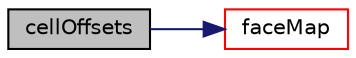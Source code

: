 digraph "cellOffsets"
{
  bgcolor="transparent";
  edge [fontname="Helvetica",fontsize="10",labelfontname="Helvetica",labelfontsize="10"];
  node [fontname="Helvetica",fontsize="10",shape=record];
  rankdir="LR";
  Node2622 [label="cellOffsets",height=0.2,width=0.4,color="black", fillcolor="grey75", style="filled", fontcolor="black"];
  Node2622 -> Node2623 [color="midnightblue",fontsize="10",style="solid",fontname="Helvetica"];
  Node2623 [label="faceMap",height=0.2,width=0.4,color="red",URL="$a28013.html#a97eecb82c0c0f7f1f9a652cc9e623271",tooltip="Mapping from processor to procMesh face. "];
}
